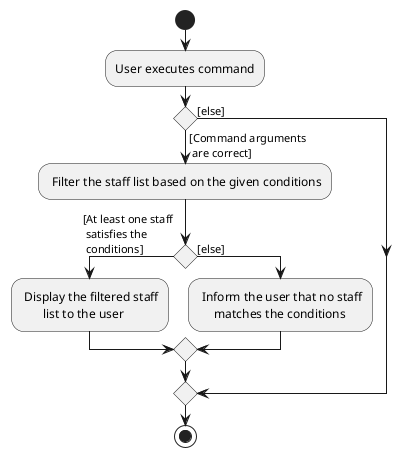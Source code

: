 @startuml
'https://plantuml.com/activity-diagram-beta

start
:User executes command;

if () then ([Command arguments\n are correct])
    : Filter the staff list based on the given conditions;
    if () then ([At least one staff\n satisfies the\n conditions])
        : Display the filtered staff\n       list to the user;
    else ([else])
        : Inform the user that no staff\n     matches the conditions;
    endif
else ([else])
endif
stop

@enduml
